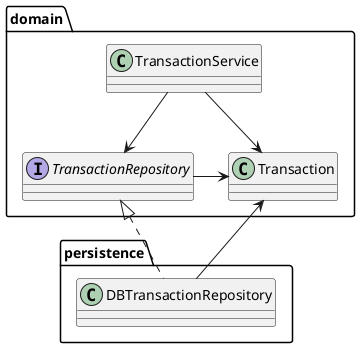 @startuml

package domain {
    class TransactionService

    class Transaction
    
    interface TransactionRepository
}

package persistence {
    class DBTransactionRepository
}

TransactionService --> TransactionRepository
TransactionService --> Transaction

TransactionRepository -> Transaction

DBTransactionRepository .up.|> TransactionRepository
DBTransactionRepository -up-> Transaction

@enduml
